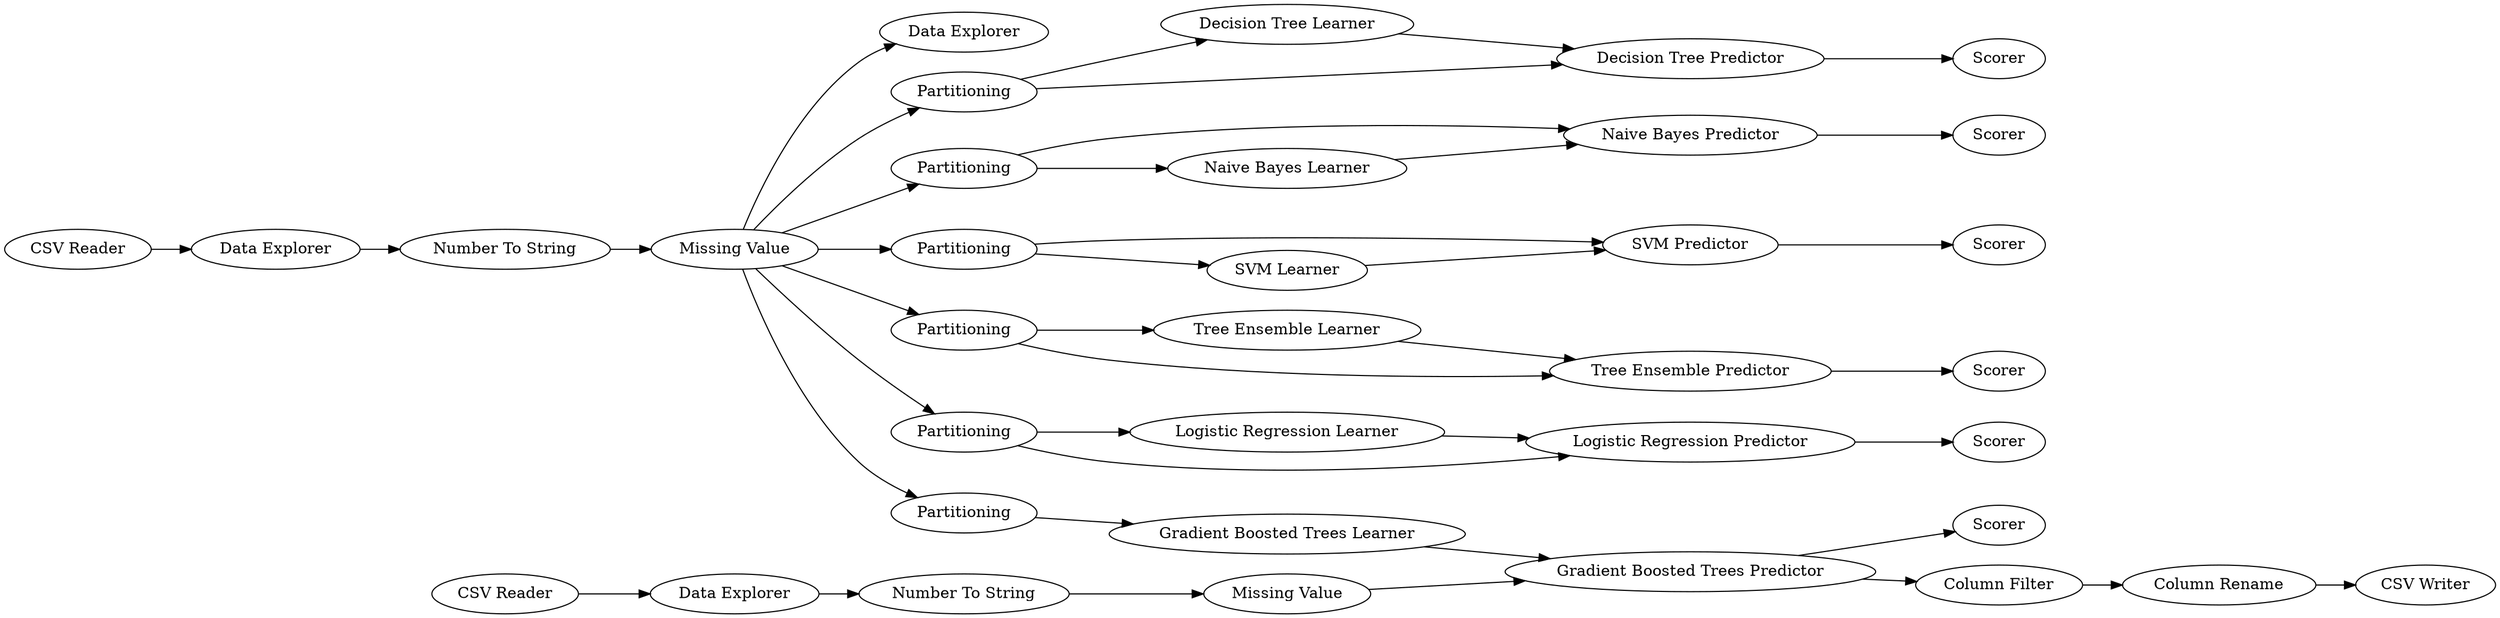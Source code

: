 digraph {
	"101671415669219908_1" [label="CSV Reader"]
	"101671415669219908_5" [label="Data Explorer"]
	"101671415669219908_3" [label="Number To String"]
	"101671415669219908_15" [label="Logistic Regression Learner"]
	"101671415669219908_31" [label=Scorer]
	"101671415669219908_18" [label=Partitioning]
	"101671415669219908_4" [label="Missing Value"]
	"101671415669219908_25" [label=Scorer]
	"101671415669219908_22" [label="Gradient Boosted Trees Learner"]
	"101671415669219908_33" [label="Data Explorer"]
	"101671415669219908_8" [label="Naive Bayes Predictor"]
	"101671415669219908_13" [label=Scorer]
	"101671415669219908_21" [label=Scorer]
	"101671415669219908_2" [label="Data Explorer"]
	"101671415669219908_7" [label="Naive Bayes Learner"]
	"101671415669219908_38" [label="CSV Writer"]
	"101671415669219908_12" [label="SVM Predictor"]
	"101671415669219908_6" [label=Partitioning]
	"101671415669219908_17" [label=Scorer]
	"101671415669219908_32" [label="CSV Reader"]
	"101671415669219908_34" [label="Number To String"]
	"101671415669219908_9" [label=Scorer]
	"101671415669219908_11" [label="SVM Learner"]
	"101671415669219908_37" [label="Column Rename"]
	"101671415669219908_16" [label="Logistic Regression Predictor"]
	"101671415669219908_35" [label="Missing Value"]
	"101671415669219908_19" [label="Decision Tree Learner"]
	"101671415669219908_10" [label=Partitioning]
	"101671415669219908_36" [label="Column Filter"]
	"101671415669219908_28" [label="Tree Ensemble Learner"]
	"101671415669219908_20" [label="Decision Tree Predictor"]
	"101671415669219908_29" [label="Tree Ensemble Predictor"]
	"101671415669219908_30" [label=Partitioning]
	"101671415669219908_14" [label=Partitioning]
	"101671415669219908_24" [label=Partitioning]
	"101671415669219908_23" [label="Gradient Boosted Trees Predictor"]
	"101671415669219908_32" -> "101671415669219908_33"
	"101671415669219908_4" -> "101671415669219908_5"
	"101671415669219908_30" -> "101671415669219908_29"
	"101671415669219908_4" -> "101671415669219908_6"
	"101671415669219908_24" -> "101671415669219908_22"
	"101671415669219908_19" -> "101671415669219908_20"
	"101671415669219908_28" -> "101671415669219908_29"
	"101671415669219908_34" -> "101671415669219908_35"
	"101671415669219908_16" -> "101671415669219908_17"
	"101671415669219908_18" -> "101671415669219908_19"
	"101671415669219908_1" -> "101671415669219908_2"
	"101671415669219908_14" -> "101671415669219908_16"
	"101671415669219908_4" -> "101671415669219908_14"
	"101671415669219908_36" -> "101671415669219908_37"
	"101671415669219908_4" -> "101671415669219908_10"
	"101671415669219908_29" -> "101671415669219908_31"
	"101671415669219908_37" -> "101671415669219908_38"
	"101671415669219908_3" -> "101671415669219908_4"
	"101671415669219908_30" -> "101671415669219908_28"
	"101671415669219908_18" -> "101671415669219908_20"
	"101671415669219908_20" -> "101671415669219908_21"
	"101671415669219908_4" -> "101671415669219908_30"
	"101671415669219908_12" -> "101671415669219908_13"
	"101671415669219908_8" -> "101671415669219908_9"
	"101671415669219908_2" -> "101671415669219908_3"
	"101671415669219908_7" -> "101671415669219908_8"
	"101671415669219908_23" -> "101671415669219908_25"
	"101671415669219908_6" -> "101671415669219908_8"
	"101671415669219908_6" -> "101671415669219908_7"
	"101671415669219908_35" -> "101671415669219908_23"
	"101671415669219908_11" -> "101671415669219908_12"
	"101671415669219908_4" -> "101671415669219908_18"
	"101671415669219908_10" -> "101671415669219908_12"
	"101671415669219908_14" -> "101671415669219908_15"
	"101671415669219908_23" -> "101671415669219908_36"
	"101671415669219908_33" -> "101671415669219908_34"
	"101671415669219908_22" -> "101671415669219908_23"
	"101671415669219908_15" -> "101671415669219908_16"
	"101671415669219908_10" -> "101671415669219908_11"
	"101671415669219908_4" -> "101671415669219908_24"
	rankdir=LR
}
